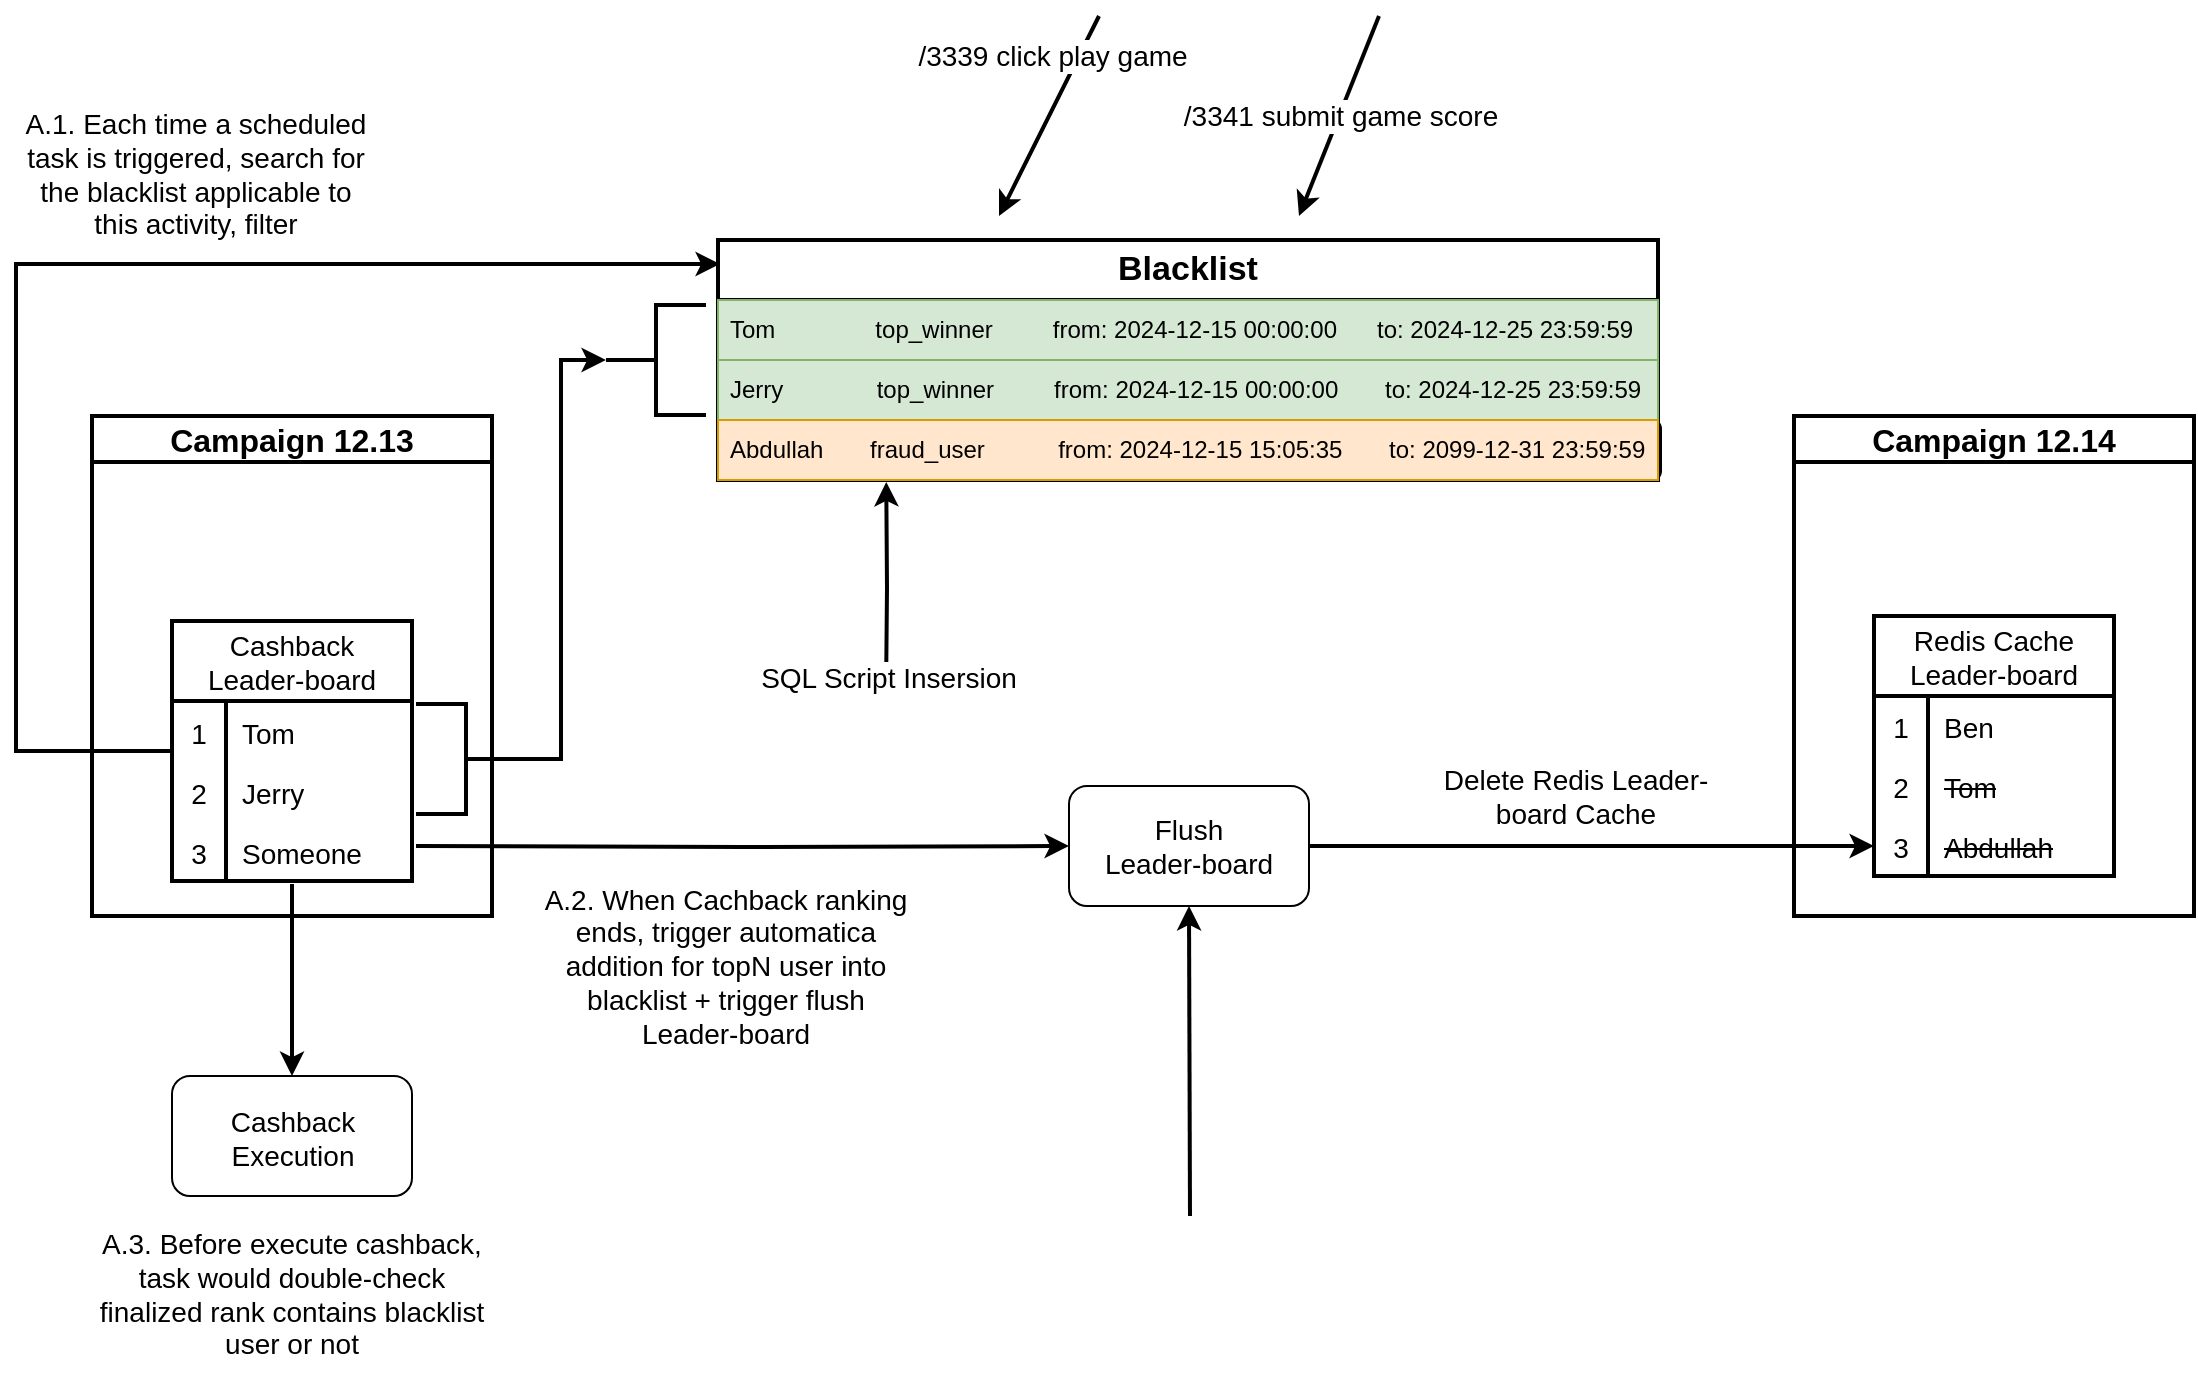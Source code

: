 <mxfile version="25.0.3">
  <diagram name="Page-1" id="SrTmlPNk7JFvxLV7cF0c">
    <mxGraphModel dx="1434" dy="738" grid="1" gridSize="10" guides="1" tooltips="1" connect="1" arrows="1" fold="1" page="1" pageScale="1" pageWidth="850" pageHeight="1100" math="0" shadow="0">
      <root>
        <mxCell id="0" />
        <mxCell id="1" parent="0" />
        <mxCell id="5ARGfZlktuw_5QcicR3a-104" style="edgeStyle=orthogonalEdgeStyle;rounded=0;orthogonalLoop=1;jettySize=auto;html=1;exitX=1;exitY=0.5;exitDx=0;exitDy=0;entryX=0;entryY=0.5;entryDx=0;entryDy=0;strokeWidth=2;" parent="1" source="5ARGfZlktuw_5QcicR3a-73" target="5ARGfZlktuw_5QcicR3a-65" edge="1">
          <mxGeometry relative="1" as="geometry" />
        </mxCell>
        <mxCell id="5ARGfZlktuw_5QcicR3a-73" value="" style="rounded=1;whiteSpace=wrap;html=1;" parent="1" vertex="1">
          <mxGeometry x="656.5" y="545" width="120" height="60" as="geometry" />
        </mxCell>
        <mxCell id="5ARGfZlktuw_5QcicR3a-69" value="" style="rounded=1;whiteSpace=wrap;html=1;strokeWidth=2;" parent="1" vertex="1">
          <mxGeometry x="481" y="362" width="471" height="30" as="geometry" />
        </mxCell>
        <mxCell id="5ARGfZlktuw_5QcicR3a-1" value="&lt;font style=&quot;font-size: 16px;&quot;&gt;Campaign 12.13&lt;br&gt;&lt;/font&gt;" style="swimlane;whiteSpace=wrap;html=1;strokeWidth=2;" parent="1" vertex="1">
          <mxGeometry x="168" y="360" width="200" height="250" as="geometry" />
        </mxCell>
        <mxCell id="5ARGfZlktuw_5QcicR3a-9" value="Cashback&#xa;Leader-board" style="shape=table;startSize=40;container=1;collapsible=0;childLayout=tableLayout;fixedRows=1;rowLines=0;fontStyle=0;strokeColor=default;fontSize=14;strokeWidth=2;" parent="5ARGfZlktuw_5QcicR3a-1" vertex="1">
          <mxGeometry x="40" y="102.5" width="120" height="130" as="geometry" />
        </mxCell>
        <mxCell id="5ARGfZlktuw_5QcicR3a-10" value="" style="shape=tableRow;horizontal=0;startSize=0;swimlaneHead=0;swimlaneBody=0;top=0;left=0;bottom=0;right=0;collapsible=0;dropTarget=0;fillColor=none;points=[[0,0.5],[1,0.5]];portConstraint=eastwest;strokeColor=inherit;fontSize=16;" parent="5ARGfZlktuw_5QcicR3a-9" vertex="1">
          <mxGeometry y="40" width="120" height="30" as="geometry" />
        </mxCell>
        <mxCell id="5ARGfZlktuw_5QcicR3a-11" value="&lt;font style=&quot;font-size: 14px;&quot;&gt;1&lt;/font&gt;" style="shape=partialRectangle;html=1;whiteSpace=wrap;connectable=0;fillColor=none;top=0;left=0;bottom=0;right=0;overflow=hidden;pointerEvents=1;strokeColor=inherit;fontSize=16;" parent="5ARGfZlktuw_5QcicR3a-10" vertex="1">
          <mxGeometry width="27" height="30" as="geometry">
            <mxRectangle width="27" height="30" as="alternateBounds" />
          </mxGeometry>
        </mxCell>
        <mxCell id="5ARGfZlktuw_5QcicR3a-12" value="&lt;font style=&quot;font-size: 14px;&quot;&gt;Tom&lt;/font&gt;" style="shape=partialRectangle;html=1;whiteSpace=wrap;connectable=0;fillColor=none;top=0;left=0;bottom=0;right=0;align=left;spacingLeft=6;overflow=hidden;strokeColor=inherit;fontSize=16;" parent="5ARGfZlktuw_5QcicR3a-10" vertex="1">
          <mxGeometry x="27" width="93" height="30" as="geometry">
            <mxRectangle width="93" height="30" as="alternateBounds" />
          </mxGeometry>
        </mxCell>
        <mxCell id="5ARGfZlktuw_5QcicR3a-13" value="" style="shape=tableRow;horizontal=0;startSize=0;swimlaneHead=0;swimlaneBody=0;top=0;left=0;bottom=0;right=0;collapsible=0;dropTarget=0;fillColor=none;points=[[0,0.5],[1,0.5]];portConstraint=eastwest;strokeColor=inherit;fontSize=16;" parent="5ARGfZlktuw_5QcicR3a-9" vertex="1">
          <mxGeometry y="70" width="120" height="30" as="geometry" />
        </mxCell>
        <mxCell id="5ARGfZlktuw_5QcicR3a-14" value="&lt;font style=&quot;font-size: 14px;&quot;&gt;2&lt;/font&gt;" style="shape=partialRectangle;html=1;whiteSpace=wrap;connectable=0;fillColor=none;top=0;left=0;bottom=0;right=0;overflow=hidden;strokeColor=inherit;fontSize=16;" parent="5ARGfZlktuw_5QcicR3a-13" vertex="1">
          <mxGeometry width="27" height="30" as="geometry">
            <mxRectangle width="27" height="30" as="alternateBounds" />
          </mxGeometry>
        </mxCell>
        <mxCell id="5ARGfZlktuw_5QcicR3a-15" value="&lt;font style=&quot;font-size: 14px;&quot;&gt;Jerry&lt;/font&gt;" style="shape=partialRectangle;html=1;whiteSpace=wrap;connectable=0;fillColor=none;top=0;left=0;bottom=0;right=0;align=left;spacingLeft=6;overflow=hidden;strokeColor=inherit;fontSize=16;" parent="5ARGfZlktuw_5QcicR3a-13" vertex="1">
          <mxGeometry x="27" width="93" height="30" as="geometry">
            <mxRectangle width="93" height="30" as="alternateBounds" />
          </mxGeometry>
        </mxCell>
        <mxCell id="5ARGfZlktuw_5QcicR3a-16" value="" style="shape=tableRow;horizontal=0;startSize=0;swimlaneHead=0;swimlaneBody=0;top=0;left=0;bottom=0;right=0;collapsible=0;dropTarget=0;fillColor=none;points=[[0,0.5],[1,0.5]];portConstraint=eastwest;strokeColor=inherit;fontSize=16;" parent="5ARGfZlktuw_5QcicR3a-9" vertex="1">
          <mxGeometry y="100" width="120" height="30" as="geometry" />
        </mxCell>
        <mxCell id="5ARGfZlktuw_5QcicR3a-17" value="&lt;font style=&quot;font-size: 14px;&quot;&gt;3&lt;/font&gt;" style="shape=partialRectangle;html=1;whiteSpace=wrap;connectable=0;fillColor=none;top=0;left=0;bottom=0;right=0;overflow=hidden;strokeColor=inherit;fontSize=16;" parent="5ARGfZlktuw_5QcicR3a-16" vertex="1">
          <mxGeometry width="27" height="30" as="geometry">
            <mxRectangle width="27" height="30" as="alternateBounds" />
          </mxGeometry>
        </mxCell>
        <mxCell id="5ARGfZlktuw_5QcicR3a-18" value="&lt;font style=&quot;font-size: 14px;&quot;&gt;Someone&lt;/font&gt;" style="shape=partialRectangle;html=1;whiteSpace=wrap;connectable=0;fillColor=none;top=0;left=0;bottom=0;right=0;align=left;spacingLeft=6;overflow=hidden;strokeColor=inherit;fontSize=16;" parent="5ARGfZlktuw_5QcicR3a-16" vertex="1">
          <mxGeometry x="27" width="93" height="30" as="geometry">
            <mxRectangle width="93" height="30" as="alternateBounds" />
          </mxGeometry>
        </mxCell>
        <mxCell id="5ARGfZlktuw_5QcicR3a-39" value="" style="strokeWidth=2;html=1;shape=mxgraph.flowchart.annotation_2;align=left;labelPosition=right;pointerEvents=1;rotation=-180;" parent="5ARGfZlktuw_5QcicR3a-1" vertex="1">
          <mxGeometry x="162" y="144" width="50" height="55" as="geometry" />
        </mxCell>
        <mxCell id="5ARGfZlktuw_5QcicR3a-3" value="&lt;font style=&quot;font-size: 17px;&quot;&gt;&lt;b&gt;Blacklist&lt;/b&gt;&lt;/font&gt;" style="swimlane;fontStyle=0;childLayout=stackLayout;horizontal=1;startSize=30;horizontalStack=0;resizeParent=1;resizeParentMax=0;resizeLast=0;collapsible=1;marginBottom=0;whiteSpace=wrap;html=1;strokeWidth=2;" parent="1" vertex="1">
          <mxGeometry x="481" y="272" width="470" height="120" as="geometry" />
        </mxCell>
        <mxCell id="5ARGfZlktuw_5QcicR3a-4" value="Tom&amp;nbsp;&amp;nbsp;&amp;nbsp;&amp;nbsp;&amp;nbsp;&amp;nbsp;&amp;nbsp;&amp;nbsp;&amp;nbsp;&amp;nbsp;&amp;nbsp;&amp;nbsp;&amp;nbsp;&amp;nbsp; top_winner&amp;nbsp; &amp;nbsp; &amp;nbsp; &amp;nbsp; &amp;nbsp;from: 2024-12-15 00:00:00&amp;nbsp;&amp;nbsp;&amp;nbsp;&amp;nbsp;&amp;nbsp; to: 2024-12-25 23:59:59" style="text;strokeColor=#82b366;fillColor=#d5e8d4;align=left;verticalAlign=middle;spacingLeft=4;spacingRight=4;overflow=hidden;points=[[0,0.5],[1,0.5]];portConstraint=eastwest;rotatable=0;whiteSpace=wrap;html=1;" parent="5ARGfZlktuw_5QcicR3a-3" vertex="1">
          <mxGeometry y="30" width="470" height="30" as="geometry" />
        </mxCell>
        <mxCell id="5ARGfZlktuw_5QcicR3a-5" value="Jerry&amp;nbsp; &amp;nbsp; &amp;nbsp; &amp;nbsp; &amp;nbsp; &amp;nbsp; &amp;nbsp; top_winner&amp;nbsp; &amp;nbsp; &amp;nbsp; &amp;nbsp; &amp;nbsp;from: 2024-12-15 00:00:00&amp;nbsp;&amp;nbsp;&amp;nbsp;&amp;nbsp;&amp;nbsp;&amp;nbsp; to: 2024-12-25 23:59:59" style="text;strokeColor=#82b366;fillColor=#d5e8d4;align=left;verticalAlign=middle;spacingLeft=4;spacingRight=4;overflow=hidden;points=[[0,0.5],[1,0.5]];portConstraint=eastwest;rotatable=0;whiteSpace=wrap;html=1;" parent="5ARGfZlktuw_5QcicR3a-3" vertex="1">
          <mxGeometry y="60" width="470" height="30" as="geometry" />
        </mxCell>
        <mxCell id="5ARGfZlktuw_5QcicR3a-6" value="Abdullah&amp;nbsp;&amp;nbsp;&amp;nbsp;&amp;nbsp;&amp;nbsp;&amp;nbsp; fraud_user&amp;nbsp; &amp;nbsp; &amp;nbsp; &amp;nbsp; &amp;nbsp; &amp;nbsp;from: 2024-12-15 15:05:35 &amp;nbsp;&amp;nbsp;&amp;nbsp;&amp;nbsp;&amp;nbsp; to: 2099-12-31 23:59:59" style="text;strokeColor=#d79b00;fillColor=#ffe6cc;align=left;verticalAlign=middle;spacingLeft=4;spacingRight=4;overflow=hidden;points=[[0,0.5],[1,0.5]];portConstraint=eastwest;rotatable=0;whiteSpace=wrap;html=1;strokeWidth=1;" parent="5ARGfZlktuw_5QcicR3a-3" vertex="1">
          <mxGeometry y="90" width="470" height="30" as="geometry" />
        </mxCell>
        <mxCell id="5ARGfZlktuw_5QcicR3a-40" value="" style="strokeWidth=2;html=1;shape=mxgraph.flowchart.annotation_2;align=left;labelPosition=right;pointerEvents=1;rotation=0;" parent="1" vertex="1">
          <mxGeometry x="425" y="304.5" width="50" height="55" as="geometry" />
        </mxCell>
        <mxCell id="5ARGfZlktuw_5QcicR3a-47" value="&lt;font style=&quot;font-size: 14px;&quot;&gt;A.2. When Cachback ranking ends, trigger automatica addition for topN user into blacklist + trigger flush Leader-board&lt;br&gt;&lt;/font&gt;" style="text;strokeColor=none;align=center;fillColor=none;html=1;verticalAlign=middle;whiteSpace=wrap;rounded=0;" parent="1" vertex="1">
          <mxGeometry x="390" y="580" width="190" height="110" as="geometry" />
        </mxCell>
        <mxCell id="5ARGfZlktuw_5QcicR3a-49" value="" style="endArrow=classic;html=1;rounded=0;strokeWidth=2;" parent="1" edge="1">
          <mxGeometry width="50" height="50" relative="1" as="geometry">
            <mxPoint x="671.5" y="160" as="sourcePoint" />
            <mxPoint x="621.5" y="260" as="targetPoint" />
          </mxGeometry>
        </mxCell>
        <mxCell id="5ARGfZlktuw_5QcicR3a-52" value="&lt;font style=&quot;font-size: 14px;&quot;&gt;/3339 click play game&lt;/font&gt;" style="edgeLabel;html=1;align=center;verticalAlign=middle;resizable=0;points=[];" parent="5ARGfZlktuw_5QcicR3a-49" vertex="1" connectable="0">
          <mxGeometry x="-0.131" y="1" relative="1" as="geometry">
            <mxPoint x="-3" y="-24" as="offset" />
          </mxGeometry>
        </mxCell>
        <mxCell id="5ARGfZlktuw_5QcicR3a-53" value="" style="endArrow=classic;html=1;rounded=0;strokeWidth=2;" parent="1" edge="1">
          <mxGeometry width="50" height="50" relative="1" as="geometry">
            <mxPoint x="811.5" y="160" as="sourcePoint" />
            <mxPoint x="771.5" y="260" as="targetPoint" />
          </mxGeometry>
        </mxCell>
        <mxCell id="5ARGfZlktuw_5QcicR3a-54" value="&lt;font style=&quot;font-size: 14px;&quot;&gt;/3341 submit game score&lt;br&gt;&lt;/font&gt;" style="edgeLabel;html=1;align=center;verticalAlign=middle;resizable=0;points=[];" parent="5ARGfZlktuw_5QcicR3a-53" vertex="1" connectable="0">
          <mxGeometry x="-0.131" y="1" relative="1" as="geometry">
            <mxPoint x="-3" y="6" as="offset" />
          </mxGeometry>
        </mxCell>
        <mxCell id="5ARGfZlktuw_5QcicR3a-56" value="&lt;font style=&quot;font-size: 14px;&quot;&gt;A.3. Before execute cashback, task would double-check finalized rank contains blacklist user or not&lt;/font&gt;" style="text;strokeColor=none;align=center;fillColor=none;html=1;verticalAlign=middle;whiteSpace=wrap;rounded=0;" parent="1" vertex="1">
          <mxGeometry x="169.25" y="750" width="197.5" height="97.5" as="geometry" />
        </mxCell>
        <mxCell id="5ARGfZlktuw_5QcicR3a-70" value="&lt;div&gt;&lt;font style=&quot;font-size: 14px;&quot;&gt;Flush&lt;/font&gt;&lt;/div&gt;&lt;div&gt;&lt;font style=&quot;font-size: 14px;&quot;&gt;Leader-board&lt;/font&gt;&lt;/div&gt;" style="text;strokeColor=none;align=center;fillColor=none;html=1;verticalAlign=middle;whiteSpace=wrap;rounded=0;" parent="1" vertex="1">
          <mxGeometry x="663" y="552.5" width="107" height="45" as="geometry" />
        </mxCell>
        <mxCell id="5ARGfZlktuw_5QcicR3a-77" value="" style="endArrow=classic;html=1;rounded=0;exitX=0.5;exitY=1.05;exitDx=0;exitDy=0;exitPerimeter=0;entryX=0.5;entryY=0;entryDx=0;entryDy=0;strokeWidth=2;" parent="1" source="5ARGfZlktuw_5QcicR3a-16" target="5ARGfZlktuw_5QcicR3a-79" edge="1">
          <mxGeometry width="50" height="50" relative="1" as="geometry">
            <mxPoint x="420" y="730" as="sourcePoint" />
            <mxPoint x="268" y="770" as="targetPoint" />
          </mxGeometry>
        </mxCell>
        <mxCell id="5ARGfZlktuw_5QcicR3a-79" value="" style="rounded=1;whiteSpace=wrap;html=1;" parent="1" vertex="1">
          <mxGeometry x="208" y="690" width="120" height="60" as="geometry" />
        </mxCell>
        <mxCell id="5ARGfZlktuw_5QcicR3a-80" value="&lt;div&gt;&lt;font style=&quot;font-size: 14px;&quot;&gt;Cashback&lt;/font&gt;&lt;/div&gt;&lt;div&gt;&lt;font style=&quot;font-size: 14px;&quot;&gt;Execution&lt;/font&gt;&lt;/div&gt;" style="text;strokeColor=none;align=center;fillColor=none;html=1;verticalAlign=middle;whiteSpace=wrap;rounded=0;" parent="1" vertex="1">
          <mxGeometry x="217.5" y="700" width="101" height="42.5" as="geometry" />
        </mxCell>
        <mxCell id="5ARGfZlktuw_5QcicR3a-82" value="&lt;font style=&quot;font-size: 14px;&quot;&gt;A.1. Each time a scheduled task is triggered, search for the blacklist applicable to this activity, filter&lt;/font&gt;" style="text;strokeColor=none;align=center;fillColor=none;html=1;verticalAlign=middle;whiteSpace=wrap;rounded=0;" parent="1" vertex="1">
          <mxGeometry x="130" y="197" width="180" height="83" as="geometry" />
        </mxCell>
        <mxCell id="5ARGfZlktuw_5QcicR3a-83" style="edgeStyle=orthogonalEdgeStyle;rounded=0;orthogonalLoop=1;jettySize=auto;html=1;exitX=0;exitY=0.5;exitDx=0;exitDy=0;strokeWidth=2;" parent="1" source="5ARGfZlktuw_5QcicR3a-9" edge="1">
          <mxGeometry relative="1" as="geometry">
            <mxPoint x="482" y="284" as="targetPoint" />
            <Array as="points">
              <mxPoint x="130" y="528" />
              <mxPoint x="130" y="284" />
            </Array>
          </mxGeometry>
        </mxCell>
        <mxCell id="5ARGfZlktuw_5QcicR3a-84" style="edgeStyle=orthogonalEdgeStyle;rounded=0;orthogonalLoop=1;jettySize=auto;html=1;exitX=0;exitY=0.5;exitDx=0;exitDy=0;exitPerimeter=0;entryX=0;entryY=0.5;entryDx=0;entryDy=0;entryPerimeter=0;strokeWidth=2;" parent="1" source="5ARGfZlktuw_5QcicR3a-39" target="5ARGfZlktuw_5QcicR3a-40" edge="1">
          <mxGeometry relative="1" as="geometry" />
        </mxCell>
        <mxCell id="5ARGfZlktuw_5QcicR3a-88" value="&lt;font style=&quot;font-size: 16px;&quot;&gt;Campaign 12.14&lt;/font&gt;" style="swimlane;whiteSpace=wrap;html=1;strokeWidth=2;" parent="1" vertex="1">
          <mxGeometry x="1019" y="360" width="200" height="250" as="geometry" />
        </mxCell>
        <mxCell id="5ARGfZlktuw_5QcicR3a-58" value="Redis Cache&#xa;Leader-board" style="shape=table;startSize=40;container=1;collapsible=0;childLayout=tableLayout;fixedRows=1;rowLines=0;fontStyle=0;strokeColor=default;fontSize=14;strokeWidth=2;" parent="5ARGfZlktuw_5QcicR3a-88" vertex="1">
          <mxGeometry x="40" y="100" width="120" height="130" as="geometry" />
        </mxCell>
        <mxCell id="5ARGfZlktuw_5QcicR3a-59" value="" style="shape=tableRow;horizontal=0;startSize=0;swimlaneHead=0;swimlaneBody=0;top=0;left=0;bottom=0;right=0;collapsible=0;dropTarget=0;fillColor=none;points=[[0,0.5],[1,0.5]];portConstraint=eastwest;strokeColor=inherit;fontSize=16;" parent="5ARGfZlktuw_5QcicR3a-58" vertex="1">
          <mxGeometry y="40" width="120" height="30" as="geometry" />
        </mxCell>
        <mxCell id="5ARGfZlktuw_5QcicR3a-60" value="&lt;font style=&quot;font-size: 14px;&quot;&gt;1&lt;/font&gt;" style="shape=partialRectangle;html=1;whiteSpace=wrap;connectable=0;fillColor=none;top=0;left=0;bottom=0;right=0;overflow=hidden;pointerEvents=1;strokeColor=inherit;fontSize=16;" parent="5ARGfZlktuw_5QcicR3a-59" vertex="1">
          <mxGeometry width="27" height="30" as="geometry">
            <mxRectangle width="27" height="30" as="alternateBounds" />
          </mxGeometry>
        </mxCell>
        <mxCell id="5ARGfZlktuw_5QcicR3a-61" value="&lt;font style=&quot;font-size: 14px;&quot;&gt;Ben&lt;br&gt;&lt;/font&gt;" style="shape=partialRectangle;html=1;whiteSpace=wrap;connectable=0;fillColor=none;top=0;left=0;bottom=0;right=0;align=left;spacingLeft=6;overflow=hidden;strokeColor=inherit;fontSize=16;" parent="5ARGfZlktuw_5QcicR3a-59" vertex="1">
          <mxGeometry x="27" width="93" height="30" as="geometry">
            <mxRectangle width="93" height="30" as="alternateBounds" />
          </mxGeometry>
        </mxCell>
        <mxCell id="5ARGfZlktuw_5QcicR3a-62" value="" style="shape=tableRow;horizontal=0;startSize=0;swimlaneHead=0;swimlaneBody=0;top=0;left=0;bottom=0;right=0;collapsible=0;dropTarget=0;fillColor=none;points=[[0,0.5],[1,0.5]];portConstraint=eastwest;strokeColor=inherit;fontSize=16;" parent="5ARGfZlktuw_5QcicR3a-58" vertex="1">
          <mxGeometry y="70" width="120" height="30" as="geometry" />
        </mxCell>
        <mxCell id="5ARGfZlktuw_5QcicR3a-63" value="&lt;font style=&quot;font-size: 14px;&quot;&gt;2&lt;/font&gt;" style="shape=partialRectangle;html=1;whiteSpace=wrap;connectable=0;fillColor=none;top=0;left=0;bottom=0;right=0;overflow=hidden;strokeColor=inherit;fontSize=16;" parent="5ARGfZlktuw_5QcicR3a-62" vertex="1">
          <mxGeometry width="27" height="30" as="geometry">
            <mxRectangle width="27" height="30" as="alternateBounds" />
          </mxGeometry>
        </mxCell>
        <mxCell id="5ARGfZlktuw_5QcicR3a-64" value="&lt;font style=&quot;font-size: 14px;&quot;&gt;&lt;strike&gt;Tom&lt;/strike&gt;&lt;/font&gt;" style="shape=partialRectangle;html=1;whiteSpace=wrap;connectable=0;fillColor=none;top=0;left=0;bottom=0;right=0;align=left;spacingLeft=6;overflow=hidden;strokeColor=inherit;fontSize=16;" parent="5ARGfZlktuw_5QcicR3a-62" vertex="1">
          <mxGeometry x="27" width="93" height="30" as="geometry">
            <mxRectangle width="93" height="30" as="alternateBounds" />
          </mxGeometry>
        </mxCell>
        <mxCell id="5ARGfZlktuw_5QcicR3a-65" value="" style="shape=tableRow;horizontal=0;startSize=0;swimlaneHead=0;swimlaneBody=0;top=0;left=0;bottom=0;right=0;collapsible=0;dropTarget=0;fillColor=none;points=[[0,0.5],[1,0.5]];portConstraint=eastwest;strokeColor=inherit;fontSize=16;" parent="5ARGfZlktuw_5QcicR3a-58" vertex="1">
          <mxGeometry y="100" width="120" height="30" as="geometry" />
        </mxCell>
        <mxCell id="5ARGfZlktuw_5QcicR3a-66" value="&lt;font style=&quot;font-size: 14px;&quot;&gt;3&lt;/font&gt;" style="shape=partialRectangle;html=1;whiteSpace=wrap;connectable=0;fillColor=none;top=0;left=0;bottom=0;right=0;overflow=hidden;strokeColor=inherit;fontSize=16;" parent="5ARGfZlktuw_5QcicR3a-65" vertex="1">
          <mxGeometry width="27" height="30" as="geometry">
            <mxRectangle width="27" height="30" as="alternateBounds" />
          </mxGeometry>
        </mxCell>
        <mxCell id="5ARGfZlktuw_5QcicR3a-67" value="&lt;font style=&quot;font-size: 14px;&quot;&gt;&lt;strike&gt;&lt;font&gt;Abdullah&lt;/font&gt;&lt;/strike&gt;&lt;/font&gt;" style="shape=partialRectangle;html=1;whiteSpace=wrap;connectable=0;fillColor=none;top=0;left=0;bottom=0;right=0;align=left;spacingLeft=6;overflow=hidden;strokeColor=inherit;fontSize=16;" parent="5ARGfZlktuw_5QcicR3a-65" vertex="1">
          <mxGeometry x="27" width="93" height="30" as="geometry">
            <mxRectangle width="93" height="30" as="alternateBounds" />
          </mxGeometry>
        </mxCell>
        <mxCell id="5ARGfZlktuw_5QcicR3a-113" value="&lt;div&gt;&lt;font style=&quot;font-size: 14px;&quot;&gt;Delete Redis Leader-board Cache&lt;/font&gt;&lt;/div&gt;" style="text;strokeColor=none;align=center;fillColor=none;html=1;verticalAlign=middle;whiteSpace=wrap;rounded=0;" parent="1" vertex="1">
          <mxGeometry x="840" y="530" width="140" height="40" as="geometry" />
        </mxCell>
        <mxCell id="E1fqICJiR9363uhE0lPo-1" style="edgeStyle=orthogonalEdgeStyle;rounded=0;orthogonalLoop=1;jettySize=auto;html=1;entryX=0;entryY=0.5;entryDx=0;entryDy=0;strokeWidth=2;" edge="1" parent="1" target="5ARGfZlktuw_5QcicR3a-73">
          <mxGeometry relative="1" as="geometry">
            <mxPoint x="330" y="575" as="sourcePoint" />
          </mxGeometry>
        </mxCell>
        <mxCell id="E1fqICJiR9363uhE0lPo-3" value="" style="endArrow=classic;html=1;rounded=0;entryX=0.5;entryY=1;entryDx=0;entryDy=0;strokeWidth=2;" edge="1" parent="1" target="5ARGfZlktuw_5QcicR3a-73">
          <mxGeometry width="50" height="50" relative="1" as="geometry">
            <mxPoint x="717" y="760" as="sourcePoint" />
            <mxPoint x="780" y="700" as="targetPoint" />
          </mxGeometry>
        </mxCell>
        <mxCell id="E1fqICJiR9363uhE0lPo-8" style="edgeStyle=orthogonalEdgeStyle;rounded=0;orthogonalLoop=1;jettySize=auto;html=1;entryX=0.179;entryY=1.033;entryDx=0;entryDy=0;entryPerimeter=0;strokeWidth=2;" edge="1" parent="1" target="5ARGfZlktuw_5QcicR3a-6">
          <mxGeometry relative="1" as="geometry">
            <mxPoint x="565" y="500" as="sourcePoint" />
          </mxGeometry>
        </mxCell>
        <mxCell id="E1fqICJiR9363uhE0lPo-9" value="&lt;font style=&quot;font-size: 14px;&quot;&gt;SQL Script Insersion&lt;/font&gt;" style="edgeLabel;html=1;align=center;verticalAlign=middle;resizable=0;points=[];" vertex="1" connectable="0" parent="E1fqICJiR9363uhE0lPo-8">
          <mxGeometry x="0.075" relative="1" as="geometry">
            <mxPoint x="1" y="48" as="offset" />
          </mxGeometry>
        </mxCell>
      </root>
    </mxGraphModel>
  </diagram>
</mxfile>
